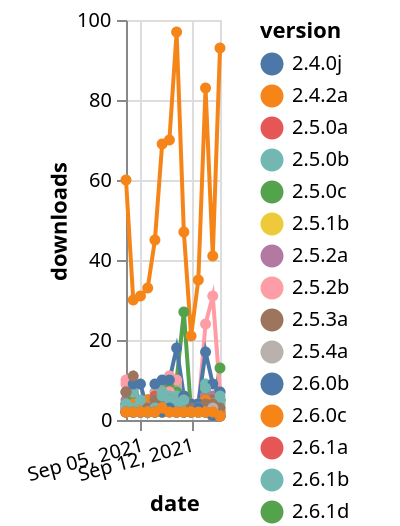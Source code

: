 {"$schema": "https://vega.github.io/schema/vega-lite/v5.json", "description": "A simple bar chart with embedded data.", "data": {"values": [{"date": "2021-09-03", "total": 2656, "delta": 2, "version": "2.5.0b"}, {"date": "2021-09-04", "total": 2658, "delta": 2, "version": "2.5.0b"}, {"date": "2021-09-05", "total": 2660, "delta": 2, "version": "2.5.0b"}, {"date": "2021-09-06", "total": 2662, "delta": 2, "version": "2.5.0b"}, {"date": "2021-09-07", "total": 2664, "delta": 2, "version": "2.5.0b"}, {"date": "2021-09-08", "total": 2667, "delta": 3, "version": "2.5.0b"}, {"date": "2021-09-09", "total": 2669, "delta": 2, "version": "2.5.0b"}, {"date": "2021-09-10", "total": 2671, "delta": 2, "version": "2.5.0b"}, {"date": "2021-09-11", "total": 2673, "delta": 2, "version": "2.5.0b"}, {"date": "2021-09-12", "total": 2675, "delta": 2, "version": "2.5.0b"}, {"date": "2021-09-13", "total": 2677, "delta": 2, "version": "2.5.0b"}, {"date": "2021-09-14", "total": 2681, "delta": 4, "version": "2.5.0b"}, {"date": "2021-09-15", "total": 2685, "delta": 4, "version": "2.5.0b"}, {"date": "2021-09-16", "total": 2688, "delta": 3, "version": "2.5.0b"}, {"date": "2021-09-03", "total": 8522, "delta": 3, "version": "2.7.1a"}, {"date": "2021-09-04", "total": 8525, "delta": 3, "version": "2.7.1a"}, {"date": "2021-09-05", "total": 8527, "delta": 2, "version": "2.7.1a"}, {"date": "2021-09-06", "total": 8529, "delta": 2, "version": "2.7.1a"}, {"date": "2021-09-07", "total": 8536, "delta": 7, "version": "2.7.1a"}, {"date": "2021-09-08", "total": 8543, "delta": 7, "version": "2.7.1a"}, {"date": "2021-09-09", "total": 8553, "delta": 10, "version": "2.7.1a"}, {"date": "2021-09-10", "total": 8561, "delta": 8, "version": "2.7.1a"}, {"date": "2021-09-11", "total": 8563, "delta": 2, "version": "2.7.1a"}, {"date": "2021-09-12", "total": 8565, "delta": 2, "version": "2.7.1a"}, {"date": "2021-09-13", "total": 8567, "delta": 2, "version": "2.7.1a"}, {"date": "2021-09-14", "total": 8573, "delta": 6, "version": "2.7.1a"}, {"date": "2021-09-15", "total": 8574, "delta": 1, "version": "2.7.1a"}, {"date": "2021-09-16", "total": 8578, "delta": 4, "version": "2.7.1a"}, {"date": "2021-09-03", "total": 2811, "delta": 2, "version": "2.4.0j"}, {"date": "2021-09-04", "total": 2813, "delta": 2, "version": "2.4.0j"}, {"date": "2021-09-05", "total": 2815, "delta": 2, "version": "2.4.0j"}, {"date": "2021-09-06", "total": 2817, "delta": 2, "version": "2.4.0j"}, {"date": "2021-09-07", "total": 2819, "delta": 2, "version": "2.4.0j"}, {"date": "2021-09-08", "total": 2824, "delta": 5, "version": "2.4.0j"}, {"date": "2021-09-09", "total": 2829, "delta": 5, "version": "2.4.0j"}, {"date": "2021-09-10", "total": 2831, "delta": 2, "version": "2.4.0j"}, {"date": "2021-09-11", "total": 2833, "delta": 2, "version": "2.4.0j"}, {"date": "2021-09-12", "total": 2835, "delta": 2, "version": "2.4.0j"}, {"date": "2021-09-13", "total": 2837, "delta": 2, "version": "2.4.0j"}, {"date": "2021-09-14", "total": 2839, "delta": 2, "version": "2.4.0j"}, {"date": "2021-09-15", "total": 2841, "delta": 2, "version": "2.4.0j"}, {"date": "2021-09-16", "total": 2842, "delta": 1, "version": "2.4.0j"}, {"date": "2021-09-03", "total": 2474, "delta": 2, "version": "2.7.5a"}, {"date": "2021-09-04", "total": 2476, "delta": 2, "version": "2.7.5a"}, {"date": "2021-09-05", "total": 2479, "delta": 3, "version": "2.7.5a"}, {"date": "2021-09-06", "total": 2481, "delta": 2, "version": "2.7.5a"}, {"date": "2021-09-07", "total": 2483, "delta": 2, "version": "2.7.5a"}, {"date": "2021-09-08", "total": 2485, "delta": 2, "version": "2.7.5a"}, {"date": "2021-09-09", "total": 2488, "delta": 3, "version": "2.7.5a"}, {"date": "2021-09-10", "total": 2490, "delta": 2, "version": "2.7.5a"}, {"date": "2021-09-11", "total": 2492, "delta": 2, "version": "2.7.5a"}, {"date": "2021-09-12", "total": 2494, "delta": 2, "version": "2.7.5a"}, {"date": "2021-09-13", "total": 2496, "delta": 2, "version": "2.7.5a"}, {"date": "2021-09-14", "total": 2500, "delta": 4, "version": "2.7.5a"}, {"date": "2021-09-15", "total": 2501, "delta": 1, "version": "2.7.5a"}, {"date": "2021-09-16", "total": 2503, "delta": 2, "version": "2.7.5a"}, {"date": "2021-09-03", "total": 3171, "delta": 2, "version": "2.5.0c"}, {"date": "2021-09-04", "total": 3173, "delta": 2, "version": "2.5.0c"}, {"date": "2021-09-05", "total": 3175, "delta": 2, "version": "2.5.0c"}, {"date": "2021-09-06", "total": 3177, "delta": 2, "version": "2.5.0c"}, {"date": "2021-09-07", "total": 3179, "delta": 2, "version": "2.5.0c"}, {"date": "2021-09-08", "total": 3182, "delta": 3, "version": "2.5.0c"}, {"date": "2021-09-09", "total": 3186, "delta": 4, "version": "2.5.0c"}, {"date": "2021-09-10", "total": 3188, "delta": 2, "version": "2.5.0c"}, {"date": "2021-09-11", "total": 3190, "delta": 2, "version": "2.5.0c"}, {"date": "2021-09-12", "total": 3193, "delta": 3, "version": "2.5.0c"}, {"date": "2021-09-13", "total": 3195, "delta": 2, "version": "2.5.0c"}, {"date": "2021-09-14", "total": 3197, "delta": 2, "version": "2.5.0c"}, {"date": "2021-09-15", "total": 3199, "delta": 2, "version": "2.5.0c"}, {"date": "2021-09-16", "total": 3200, "delta": 1, "version": "2.5.0c"}, {"date": "2021-09-03", "total": 1972, "delta": 2, "version": "2.7.2c"}, {"date": "2021-09-04", "total": 1974, "delta": 2, "version": "2.7.2c"}, {"date": "2021-09-05", "total": 1976, "delta": 2, "version": "2.7.2c"}, {"date": "2021-09-06", "total": 1978, "delta": 2, "version": "2.7.2c"}, {"date": "2021-09-07", "total": 1980, "delta": 2, "version": "2.7.2c"}, {"date": "2021-09-08", "total": 1982, "delta": 2, "version": "2.7.2c"}, {"date": "2021-09-09", "total": 1986, "delta": 4, "version": "2.7.2c"}, {"date": "2021-09-10", "total": 1988, "delta": 2, "version": "2.7.2c"}, {"date": "2021-09-11", "total": 1990, "delta": 2, "version": "2.7.2c"}, {"date": "2021-09-12", "total": 1992, "delta": 2, "version": "2.7.2c"}, {"date": "2021-09-13", "total": 1994, "delta": 2, "version": "2.7.2c"}, {"date": "2021-09-14", "total": 1996, "delta": 2, "version": "2.7.2c"}, {"date": "2021-09-15", "total": 1997, "delta": 1, "version": "2.7.2c"}, {"date": "2021-09-16", "total": 1998, "delta": 1, "version": "2.7.2c"}, {"date": "2021-09-03", "total": 7037, "delta": 5, "version": "2.5.2a"}, {"date": "2021-09-04", "total": 7045, "delta": 8, "version": "2.5.2a"}, {"date": "2021-09-05", "total": 7049, "delta": 4, "version": "2.5.2a"}, {"date": "2021-09-06", "total": 7053, "delta": 4, "version": "2.5.2a"}, {"date": "2021-09-07", "total": 7057, "delta": 4, "version": "2.5.2a"}, {"date": "2021-09-08", "total": 7063, "delta": 6, "version": "2.5.2a"}, {"date": "2021-09-09", "total": 7072, "delta": 9, "version": "2.5.2a"}, {"date": "2021-09-10", "total": 7076, "delta": 4, "version": "2.5.2a"}, {"date": "2021-09-11", "total": 7082, "delta": 6, "version": "2.5.2a"}, {"date": "2021-09-12", "total": 7086, "delta": 4, "version": "2.5.2a"}, {"date": "2021-09-13", "total": 7090, "delta": 4, "version": "2.5.2a"}, {"date": "2021-09-14", "total": 7096, "delta": 6, "version": "2.5.2a"}, {"date": "2021-09-15", "total": 7102, "delta": 6, "version": "2.5.2a"}, {"date": "2021-09-16", "total": 7104, "delta": 2, "version": "2.5.2a"}, {"date": "2021-09-03", "total": 38885, "delta": 2, "version": "2.5.3a"}, {"date": "2021-09-04", "total": 38890, "delta": 5, "version": "2.5.3a"}, {"date": "2021-09-05", "total": 38892, "delta": 2, "version": "2.5.3a"}, {"date": "2021-09-06", "total": 38894, "delta": 2, "version": "2.5.3a"}, {"date": "2021-09-07", "total": 38898, "delta": 4, "version": "2.5.3a"}, {"date": "2021-09-08", "total": 38904, "delta": 6, "version": "2.5.3a"}, {"date": "2021-09-09", "total": 38911, "delta": 7, "version": "2.5.3a"}, {"date": "2021-09-10", "total": 38916, "delta": 5, "version": "2.5.3a"}, {"date": "2021-09-11", "total": 38918, "delta": 2, "version": "2.5.3a"}, {"date": "2021-09-12", "total": 38920, "delta": 2, "version": "2.5.3a"}, {"date": "2021-09-13", "total": 38923, "delta": 3, "version": "2.5.3a"}, {"date": "2021-09-14", "total": 38928, "delta": 5, "version": "2.5.3a"}, {"date": "2021-09-15", "total": 38933, "delta": 5, "version": "2.5.3a"}, {"date": "2021-09-16", "total": 38938, "delta": 5, "version": "2.5.3a"}, {"date": "2021-09-03", "total": 12526, "delta": 9, "version": "2.5.2b"}, {"date": "2021-09-04", "total": 12530, "delta": 4, "version": "2.5.2b"}, {"date": "2021-09-05", "total": 12534, "delta": 4, "version": "2.5.2b"}, {"date": "2021-09-06", "total": 12538, "delta": 4, "version": "2.5.2b"}, {"date": "2021-09-07", "total": 12542, "delta": 4, "version": "2.5.2b"}, {"date": "2021-09-08", "total": 12550, "delta": 8, "version": "2.5.2b"}, {"date": "2021-09-09", "total": 12561, "delta": 11, "version": "2.5.2b"}, {"date": "2021-09-10", "total": 12565, "delta": 4, "version": "2.5.2b"}, {"date": "2021-09-11", "total": 12569, "delta": 4, "version": "2.5.2b"}, {"date": "2021-09-12", "total": 12573, "delta": 4, "version": "2.5.2b"}, {"date": "2021-09-13", "total": 12577, "delta": 4, "version": "2.5.2b"}, {"date": "2021-09-14", "total": 12581, "delta": 4, "version": "2.5.2b"}, {"date": "2021-09-15", "total": 12585, "delta": 4, "version": "2.5.2b"}, {"date": "2021-09-16", "total": 12587, "delta": 2, "version": "2.5.2b"}, {"date": "2021-09-03", "total": 4205, "delta": 3, "version": "2.6.0b"}, {"date": "2021-09-04", "total": 4207, "delta": 2, "version": "2.6.0b"}, {"date": "2021-09-05", "total": 4209, "delta": 2, "version": "2.6.0b"}, {"date": "2021-09-06", "total": 4211, "delta": 2, "version": "2.6.0b"}, {"date": "2021-09-07", "total": 4214, "delta": 3, "version": "2.6.0b"}, {"date": "2021-09-08", "total": 4217, "delta": 3, "version": "2.6.0b"}, {"date": "2021-09-09", "total": 4220, "delta": 3, "version": "2.6.0b"}, {"date": "2021-09-10", "total": 4222, "delta": 2, "version": "2.6.0b"}, {"date": "2021-09-11", "total": 4224, "delta": 2, "version": "2.6.0b"}, {"date": "2021-09-12", "total": 4226, "delta": 2, "version": "2.6.0b"}, {"date": "2021-09-13", "total": 4228, "delta": 2, "version": "2.6.0b"}, {"date": "2021-09-14", "total": 4231, "delta": 3, "version": "2.6.0b"}, {"date": "2021-09-15", "total": 4233, "delta": 2, "version": "2.6.0b"}, {"date": "2021-09-16", "total": 4234, "delta": 1, "version": "2.6.0b"}, {"date": "2021-09-03", "total": 5977, "delta": 60, "version": "2.7.9a"}, {"date": "2021-09-04", "total": 6007, "delta": 30, "version": "2.7.9a"}, {"date": "2021-09-05", "total": 6038, "delta": 31, "version": "2.7.9a"}, {"date": "2021-09-06", "total": 6071, "delta": 33, "version": "2.7.9a"}, {"date": "2021-09-07", "total": 6116, "delta": 45, "version": "2.7.9a"}, {"date": "2021-09-08", "total": 6185, "delta": 69, "version": "2.7.9a"}, {"date": "2021-09-09", "total": 6255, "delta": 70, "version": "2.7.9a"}, {"date": "2021-09-10", "total": 6352, "delta": 97, "version": "2.7.9a"}, {"date": "2021-09-11", "total": 6399, "delta": 47, "version": "2.7.9a"}, {"date": "2021-09-12", "total": 6420, "delta": 21, "version": "2.7.9a"}, {"date": "2021-09-13", "total": 6455, "delta": 35, "version": "2.7.9a"}, {"date": "2021-09-14", "total": 6538, "delta": 83, "version": "2.7.9a"}, {"date": "2021-09-15", "total": 6579, "delta": 41, "version": "2.7.9a"}, {"date": "2021-09-16", "total": 6672, "delta": 93, "version": "2.7.9a"}, {"date": "2021-09-03", "total": 4436, "delta": 4, "version": "2.7.7a"}, {"date": "2021-09-04", "total": 4439, "delta": 3, "version": "2.7.7a"}, {"date": "2021-09-05", "total": 4441, "delta": 2, "version": "2.7.7a"}, {"date": "2021-09-06", "total": 4445, "delta": 4, "version": "2.7.7a"}, {"date": "2021-09-07", "total": 4448, "delta": 3, "version": "2.7.7a"}, {"date": "2021-09-08", "total": 4457, "delta": 9, "version": "2.7.7a"}, {"date": "2021-09-09", "total": 4462, "delta": 5, "version": "2.7.7a"}, {"date": "2021-09-10", "total": 4471, "delta": 9, "version": "2.7.7a"}, {"date": "2021-09-11", "total": 4476, "delta": 5, "version": "2.7.7a"}, {"date": "2021-09-12", "total": 4478, "delta": 2, "version": "2.7.7a"}, {"date": "2021-09-13", "total": 4480, "delta": 2, "version": "2.7.7a"}, {"date": "2021-09-14", "total": 4488, "delta": 8, "version": "2.7.7a"}, {"date": "2021-09-15", "total": 4490, "delta": 2, "version": "2.7.7a"}, {"date": "2021-09-16", "total": 4494, "delta": 4, "version": "2.7.7a"}, {"date": "2021-09-03", "total": 2005, "delta": 3, "version": "2.7.5b"}, {"date": "2021-09-04", "total": 2008, "delta": 3, "version": "2.7.5b"}, {"date": "2021-09-05", "total": 2010, "delta": 2, "version": "2.7.5b"}, {"date": "2021-09-06", "total": 2012, "delta": 2, "version": "2.7.5b"}, {"date": "2021-09-07", "total": 2014, "delta": 2, "version": "2.7.5b"}, {"date": "2021-09-08", "total": 2016, "delta": 2, "version": "2.7.5b"}, {"date": "2021-09-09", "total": 2019, "delta": 3, "version": "2.7.5b"}, {"date": "2021-09-10", "total": 2022, "delta": 3, "version": "2.7.5b"}, {"date": "2021-09-11", "total": 2024, "delta": 2, "version": "2.7.5b"}, {"date": "2021-09-12", "total": 2026, "delta": 2, "version": "2.7.5b"}, {"date": "2021-09-13", "total": 2028, "delta": 2, "version": "2.7.5b"}, {"date": "2021-09-14", "total": 2030, "delta": 2, "version": "2.7.5b"}, {"date": "2021-09-15", "total": 2031, "delta": 1, "version": "2.7.5b"}, {"date": "2021-09-16", "total": 2032, "delta": 1, "version": "2.7.5b"}, {"date": "2021-09-03", "total": 3336, "delta": 2, "version": "2.7.0d"}, {"date": "2021-09-04", "total": 3341, "delta": 5, "version": "2.7.0d"}, {"date": "2021-09-05", "total": 3343, "delta": 2, "version": "2.7.0d"}, {"date": "2021-09-06", "total": 3345, "delta": 2, "version": "2.7.0d"}, {"date": "2021-09-07", "total": 3347, "delta": 2, "version": "2.7.0d"}, {"date": "2021-09-08", "total": 3349, "delta": 2, "version": "2.7.0d"}, {"date": "2021-09-09", "total": 3352, "delta": 3, "version": "2.7.0d"}, {"date": "2021-09-10", "total": 3356, "delta": 4, "version": "2.7.0d"}, {"date": "2021-09-11", "total": 3358, "delta": 2, "version": "2.7.0d"}, {"date": "2021-09-12", "total": 3360, "delta": 2, "version": "2.7.0d"}, {"date": "2021-09-13", "total": 3362, "delta": 2, "version": "2.7.0d"}, {"date": "2021-09-14", "total": 3364, "delta": 2, "version": "2.7.0d"}, {"date": "2021-09-15", "total": 3366, "delta": 2, "version": "2.7.0d"}, {"date": "2021-09-16", "total": 3367, "delta": 1, "version": "2.7.0d"}, {"date": "2021-09-03", "total": 2991, "delta": 2, "version": "2.7.0e"}, {"date": "2021-09-04", "total": 2993, "delta": 2, "version": "2.7.0e"}, {"date": "2021-09-05", "total": 2995, "delta": 2, "version": "2.7.0e"}, {"date": "2021-09-06", "total": 2997, "delta": 2, "version": "2.7.0e"}, {"date": "2021-09-07", "total": 2999, "delta": 2, "version": "2.7.0e"}, {"date": "2021-09-08", "total": 3001, "delta": 2, "version": "2.7.0e"}, {"date": "2021-09-09", "total": 3004, "delta": 3, "version": "2.7.0e"}, {"date": "2021-09-10", "total": 3006, "delta": 2, "version": "2.7.0e"}, {"date": "2021-09-11", "total": 3008, "delta": 2, "version": "2.7.0e"}, {"date": "2021-09-12", "total": 3010, "delta": 2, "version": "2.7.0e"}, {"date": "2021-09-13", "total": 3012, "delta": 2, "version": "2.7.0e"}, {"date": "2021-09-14", "total": 3014, "delta": 2, "version": "2.7.0e"}, {"date": "2021-09-15", "total": 3015, "delta": 1, "version": "2.7.0e"}, {"date": "2021-09-16", "total": 3016, "delta": 1, "version": "2.7.0e"}, {"date": "2021-09-03", "total": 2464, "delta": 4, "version": "2.7.4a"}, {"date": "2021-09-04", "total": 2470, "delta": 6, "version": "2.7.4a"}, {"date": "2021-09-05", "total": 2472, "delta": 2, "version": "2.7.4a"}, {"date": "2021-09-06", "total": 2477, "delta": 5, "version": "2.7.4a"}, {"date": "2021-09-07", "total": 2482, "delta": 5, "version": "2.7.4a"}, {"date": "2021-09-08", "total": 2485, "delta": 3, "version": "2.7.4a"}, {"date": "2021-09-09", "total": 2491, "delta": 6, "version": "2.7.4a"}, {"date": "2021-09-10", "total": 2501, "delta": 10, "version": "2.7.4a"}, {"date": "2021-09-11", "total": 2528, "delta": 27, "version": "2.7.4a"}, {"date": "2021-09-12", "total": 2530, "delta": 2, "version": "2.7.4a"}, {"date": "2021-09-13", "total": 2532, "delta": 2, "version": "2.7.4a"}, {"date": "2021-09-14", "total": 2540, "delta": 8, "version": "2.7.4a"}, {"date": "2021-09-15", "total": 2543, "delta": 3, "version": "2.7.4a"}, {"date": "2021-09-16", "total": 2548, "delta": 5, "version": "2.7.4a"}, {"date": "2021-09-03", "total": 3990, "delta": 2, "version": "2.7.0f"}, {"date": "2021-09-04", "total": 3992, "delta": 2, "version": "2.7.0f"}, {"date": "2021-09-05", "total": 3995, "delta": 3, "version": "2.7.0f"}, {"date": "2021-09-06", "total": 3997, "delta": 2, "version": "2.7.0f"}, {"date": "2021-09-07", "total": 3999, "delta": 2, "version": "2.7.0f"}, {"date": "2021-09-08", "total": 4001, "delta": 2, "version": "2.7.0f"}, {"date": "2021-09-09", "total": 4005, "delta": 4, "version": "2.7.0f"}, {"date": "2021-09-10", "total": 4009, "delta": 4, "version": "2.7.0f"}, {"date": "2021-09-11", "total": 4013, "delta": 4, "version": "2.7.0f"}, {"date": "2021-09-12", "total": 4015, "delta": 2, "version": "2.7.0f"}, {"date": "2021-09-13", "total": 4019, "delta": 4, "version": "2.7.0f"}, {"date": "2021-09-14", "total": 4021, "delta": 2, "version": "2.7.0f"}, {"date": "2021-09-15", "total": 4024, "delta": 3, "version": "2.7.0f"}, {"date": "2021-09-16", "total": 4025, "delta": 1, "version": "2.7.0f"}, {"date": "2021-09-03", "total": 3406, "delta": 2, "version": "2.5.1b"}, {"date": "2021-09-04", "total": 3408, "delta": 2, "version": "2.5.1b"}, {"date": "2021-09-05", "total": 3410, "delta": 2, "version": "2.5.1b"}, {"date": "2021-09-06", "total": 3412, "delta": 2, "version": "2.5.1b"}, {"date": "2021-09-07", "total": 3414, "delta": 2, "version": "2.5.1b"}, {"date": "2021-09-08", "total": 3417, "delta": 3, "version": "2.5.1b"}, {"date": "2021-09-09", "total": 3420, "delta": 3, "version": "2.5.1b"}, {"date": "2021-09-10", "total": 3422, "delta": 2, "version": "2.5.1b"}, {"date": "2021-09-11", "total": 3425, "delta": 3, "version": "2.5.1b"}, {"date": "2021-09-12", "total": 3427, "delta": 2, "version": "2.5.1b"}, {"date": "2021-09-13", "total": 3429, "delta": 2, "version": "2.5.1b"}, {"date": "2021-09-14", "total": 3431, "delta": 2, "version": "2.5.1b"}, {"date": "2021-09-15", "total": 3433, "delta": 2, "version": "2.5.1b"}, {"date": "2021-09-16", "total": 3434, "delta": 1, "version": "2.5.1b"}, {"date": "2021-09-03", "total": 70939, "delta": 4, "version": "2.6.1d"}, {"date": "2021-09-04", "total": 70945, "delta": 6, "version": "2.6.1d"}, {"date": "2021-09-05", "total": 70948, "delta": 3, "version": "2.6.1d"}, {"date": "2021-09-06", "total": 70953, "delta": 5, "version": "2.6.1d"}, {"date": "2021-09-07", "total": 70956, "delta": 3, "version": "2.6.1d"}, {"date": "2021-09-08", "total": 70963, "delta": 7, "version": "2.6.1d"}, {"date": "2021-09-09", "total": 70972, "delta": 9, "version": "2.6.1d"}, {"date": "2021-09-10", "total": 70979, "delta": 7, "version": "2.6.1d"}, {"date": "2021-09-11", "total": 70984, "delta": 5, "version": "2.6.1d"}, {"date": "2021-09-12", "total": 70986, "delta": 2, "version": "2.6.1d"}, {"date": "2021-09-13", "total": 70989, "delta": 3, "version": "2.6.1d"}, {"date": "2021-09-14", "total": 70997, "delta": 8, "version": "2.6.1d"}, {"date": "2021-09-15", "total": 71000, "delta": 3, "version": "2.6.1d"}, {"date": "2021-09-16", "total": 71013, "delta": 13, "version": "2.6.1d"}, {"date": "2021-09-03", "total": 10249, "delta": 2, "version": "2.6.0c"}, {"date": "2021-09-04", "total": 10251, "delta": 2, "version": "2.6.0c"}, {"date": "2021-09-05", "total": 10253, "delta": 2, "version": "2.6.0c"}, {"date": "2021-09-06", "total": 10255, "delta": 2, "version": "2.6.0c"}, {"date": "2021-09-07", "total": 10257, "delta": 2, "version": "2.6.0c"}, {"date": "2021-09-08", "total": 10264, "delta": 7, "version": "2.6.0c"}, {"date": "2021-09-09", "total": 10271, "delta": 7, "version": "2.6.0c"}, {"date": "2021-09-10", "total": 10274, "delta": 3, "version": "2.6.0c"}, {"date": "2021-09-11", "total": 10277, "delta": 3, "version": "2.6.0c"}, {"date": "2021-09-12", "total": 10279, "delta": 2, "version": "2.6.0c"}, {"date": "2021-09-13", "total": 10281, "delta": 2, "version": "2.6.0c"}, {"date": "2021-09-14", "total": 10285, "delta": 4, "version": "2.6.0c"}, {"date": "2021-09-15", "total": 10287, "delta": 2, "version": "2.6.0c"}, {"date": "2021-09-16", "total": 10288, "delta": 1, "version": "2.6.0c"}, {"date": "2021-09-03", "total": 5381, "delta": 2, "version": "2.7.2b"}, {"date": "2021-09-04", "total": 5385, "delta": 4, "version": "2.7.2b"}, {"date": "2021-09-05", "total": 5388, "delta": 3, "version": "2.7.2b"}, {"date": "2021-09-06", "total": 5393, "delta": 5, "version": "2.7.2b"}, {"date": "2021-09-07", "total": 5395, "delta": 2, "version": "2.7.2b"}, {"date": "2021-09-08", "total": 5399, "delta": 4, "version": "2.7.2b"}, {"date": "2021-09-09", "total": 5405, "delta": 6, "version": "2.7.2b"}, {"date": "2021-09-10", "total": 5407, "delta": 2, "version": "2.7.2b"}, {"date": "2021-09-11", "total": 5409, "delta": 2, "version": "2.7.2b"}, {"date": "2021-09-12", "total": 5411, "delta": 2, "version": "2.7.2b"}, {"date": "2021-09-13", "total": 5413, "delta": 2, "version": "2.7.2b"}, {"date": "2021-09-14", "total": 5418, "delta": 5, "version": "2.7.2b"}, {"date": "2021-09-15", "total": 5422, "delta": 4, "version": "2.7.2b"}, {"date": "2021-09-16", "total": 5424, "delta": 2, "version": "2.7.2b"}, {"date": "2021-09-03", "total": 6416, "delta": 2, "version": "2.6.1a"}, {"date": "2021-09-04", "total": 6418, "delta": 2, "version": "2.6.1a"}, {"date": "2021-09-05", "total": 6420, "delta": 2, "version": "2.6.1a"}, {"date": "2021-09-06", "total": 6422, "delta": 2, "version": "2.6.1a"}, {"date": "2021-09-07", "total": 6428, "delta": 6, "version": "2.6.1a"}, {"date": "2021-09-08", "total": 6431, "delta": 3, "version": "2.6.1a"}, {"date": "2021-09-09", "total": 6436, "delta": 5, "version": "2.6.1a"}, {"date": "2021-09-10", "total": 6438, "delta": 2, "version": "2.6.1a"}, {"date": "2021-09-11", "total": 6440, "delta": 2, "version": "2.6.1a"}, {"date": "2021-09-12", "total": 6442, "delta": 2, "version": "2.6.1a"}, {"date": "2021-09-13", "total": 6444, "delta": 2, "version": "2.6.1a"}, {"date": "2021-09-14", "total": 6447, "delta": 3, "version": "2.6.1a"}, {"date": "2021-09-15", "total": 6450, "delta": 3, "version": "2.6.1a"}, {"date": "2021-09-16", "total": 6451, "delta": 1, "version": "2.6.1a"}, {"date": "2021-09-03", "total": 4765, "delta": 10, "version": "2.7.5c"}, {"date": "2021-09-04", "total": 4772, "delta": 7, "version": "2.7.5c"}, {"date": "2021-09-05", "total": 4774, "delta": 2, "version": "2.7.5c"}, {"date": "2021-09-06", "total": 4776, "delta": 2, "version": "2.7.5c"}, {"date": "2021-09-07", "total": 4780, "delta": 4, "version": "2.7.5c"}, {"date": "2021-09-08", "total": 4783, "delta": 3, "version": "2.7.5c"}, {"date": "2021-09-09", "total": 4790, "delta": 7, "version": "2.7.5c"}, {"date": "2021-09-10", "total": 4800, "delta": 10, "version": "2.7.5c"}, {"date": "2021-09-11", "total": 4805, "delta": 5, "version": "2.7.5c"}, {"date": "2021-09-12", "total": 4807, "delta": 2, "version": "2.7.5c"}, {"date": "2021-09-13", "total": 4810, "delta": 3, "version": "2.7.5c"}, {"date": "2021-09-14", "total": 4834, "delta": 24, "version": "2.7.5c"}, {"date": "2021-09-15", "total": 4865, "delta": 31, "version": "2.7.5c"}, {"date": "2021-09-16", "total": 4872, "delta": 7, "version": "2.7.5c"}, {"date": "2021-09-03", "total": 2817, "delta": 2, "version": "2.5.0a"}, {"date": "2021-09-04", "total": 2819, "delta": 2, "version": "2.5.0a"}, {"date": "2021-09-05", "total": 2821, "delta": 2, "version": "2.5.0a"}, {"date": "2021-09-06", "total": 2823, "delta": 2, "version": "2.5.0a"}, {"date": "2021-09-07", "total": 2825, "delta": 2, "version": "2.5.0a"}, {"date": "2021-09-08", "total": 2828, "delta": 3, "version": "2.5.0a"}, {"date": "2021-09-09", "total": 2830, "delta": 2, "version": "2.5.0a"}, {"date": "2021-09-10", "total": 2832, "delta": 2, "version": "2.5.0a"}, {"date": "2021-09-11", "total": 2834, "delta": 2, "version": "2.5.0a"}, {"date": "2021-09-12", "total": 2836, "delta": 2, "version": "2.5.0a"}, {"date": "2021-09-13", "total": 2838, "delta": 2, "version": "2.5.0a"}, {"date": "2021-09-14", "total": 2840, "delta": 2, "version": "2.5.0a"}, {"date": "2021-09-15", "total": 2842, "delta": 2, "version": "2.5.0a"}, {"date": "2021-09-16", "total": 2843, "delta": 1, "version": "2.5.0a"}, {"date": "2021-09-03", "total": 50515, "delta": 3, "version": "2.6.1b"}, {"date": "2021-09-04", "total": 50522, "delta": 7, "version": "2.6.1b"}, {"date": "2021-09-05", "total": 50527, "delta": 5, "version": "2.6.1b"}, {"date": "2021-09-06", "total": 50530, "delta": 3, "version": "2.6.1b"}, {"date": "2021-09-07", "total": 50535, "delta": 5, "version": "2.6.1b"}, {"date": "2021-09-08", "total": 50542, "delta": 7, "version": "2.6.1b"}, {"date": "2021-09-09", "total": 50548, "delta": 6, "version": "2.6.1b"}, {"date": "2021-09-10", "total": 50554, "delta": 6, "version": "2.6.1b"}, {"date": "2021-09-11", "total": 50557, "delta": 3, "version": "2.6.1b"}, {"date": "2021-09-12", "total": 50560, "delta": 3, "version": "2.6.1b"}, {"date": "2021-09-13", "total": 50563, "delta": 3, "version": "2.6.1b"}, {"date": "2021-09-14", "total": 50572, "delta": 9, "version": "2.6.1b"}, {"date": "2021-09-15", "total": 50576, "delta": 4, "version": "2.6.1b"}, {"date": "2021-09-16", "total": 50581, "delta": 5, "version": "2.6.1b"}, {"date": "2021-09-03", "total": 6215, "delta": 7, "version": "2.7.8a"}, {"date": "2021-09-04", "total": 6224, "delta": 9, "version": "2.7.8a"}, {"date": "2021-09-05", "total": 6233, "delta": 9, "version": "2.7.8a"}, {"date": "2021-09-06", "total": 6235, "delta": 2, "version": "2.7.8a"}, {"date": "2021-09-07", "total": 6244, "delta": 9, "version": "2.7.8a"}, {"date": "2021-09-08", "total": 6254, "delta": 10, "version": "2.7.8a"}, {"date": "2021-09-09", "total": 6264, "delta": 10, "version": "2.7.8a"}, {"date": "2021-09-10", "total": 6282, "delta": 18, "version": "2.7.8a"}, {"date": "2021-09-11", "total": 6288, "delta": 6, "version": "2.7.8a"}, {"date": "2021-09-12", "total": 6292, "delta": 4, "version": "2.7.8a"}, {"date": "2021-09-13", "total": 6296, "delta": 4, "version": "2.7.8a"}, {"date": "2021-09-14", "total": 6313, "delta": 17, "version": "2.7.8a"}, {"date": "2021-09-15", "total": 6322, "delta": 9, "version": "2.7.8a"}, {"date": "2021-09-16", "total": 6329, "delta": 7, "version": "2.7.8a"}, {"date": "2021-09-03", "total": 11092, "delta": 7, "version": "2.7.6a"}, {"date": "2021-09-04", "total": 11103, "delta": 11, "version": "2.7.6a"}, {"date": "2021-09-05", "total": 11105, "delta": 2, "version": "2.7.6a"}, {"date": "2021-09-06", "total": 11108, "delta": 3, "version": "2.7.6a"}, {"date": "2021-09-07", "total": 11113, "delta": 5, "version": "2.7.6a"}, {"date": "2021-09-08", "total": 11117, "delta": 4, "version": "2.7.6a"}, {"date": "2021-09-09", "total": 11122, "delta": 5, "version": "2.7.6a"}, {"date": "2021-09-10", "total": 11125, "delta": 3, "version": "2.7.6a"}, {"date": "2021-09-11", "total": 11130, "delta": 5, "version": "2.7.6a"}, {"date": "2021-09-12", "total": 11133, "delta": 3, "version": "2.7.6a"}, {"date": "2021-09-13", "total": 11136, "delta": 3, "version": "2.7.6a"}, {"date": "2021-09-14", "total": 11140, "delta": 4, "version": "2.7.6a"}, {"date": "2021-09-15", "total": 11144, "delta": 4, "version": "2.7.6a"}, {"date": "2021-09-16", "total": 11147, "delta": 3, "version": "2.7.6a"}, {"date": "2021-09-03", "total": 2609, "delta": 2, "version": "2.7.0b"}, {"date": "2021-09-04", "total": 2611, "delta": 2, "version": "2.7.0b"}, {"date": "2021-09-05", "total": 2613, "delta": 2, "version": "2.7.0b"}, {"date": "2021-09-06", "total": 2615, "delta": 2, "version": "2.7.0b"}, {"date": "2021-09-07", "total": 2617, "delta": 2, "version": "2.7.0b"}, {"date": "2021-09-08", "total": 2619, "delta": 2, "version": "2.7.0b"}, {"date": "2021-09-09", "total": 2622, "delta": 3, "version": "2.7.0b"}, {"date": "2021-09-10", "total": 2624, "delta": 2, "version": "2.7.0b"}, {"date": "2021-09-11", "total": 2626, "delta": 2, "version": "2.7.0b"}, {"date": "2021-09-12", "total": 2628, "delta": 2, "version": "2.7.0b"}, {"date": "2021-09-13", "total": 2630, "delta": 2, "version": "2.7.0b"}, {"date": "2021-09-14", "total": 2632, "delta": 2, "version": "2.7.0b"}, {"date": "2021-09-15", "total": 2633, "delta": 1, "version": "2.7.0b"}, {"date": "2021-09-16", "total": 2634, "delta": 1, "version": "2.7.0b"}, {"date": "2021-09-03", "total": 7066, "delta": 3, "version": "2.5.4a"}, {"date": "2021-09-04", "total": 7068, "delta": 2, "version": "2.5.4a"}, {"date": "2021-09-05", "total": 7070, "delta": 2, "version": "2.5.4a"}, {"date": "2021-09-06", "total": 7072, "delta": 2, "version": "2.5.4a"}, {"date": "2021-09-07", "total": 7074, "delta": 2, "version": "2.5.4a"}, {"date": "2021-09-08", "total": 7077, "delta": 3, "version": "2.5.4a"}, {"date": "2021-09-09", "total": 7080, "delta": 3, "version": "2.5.4a"}, {"date": "2021-09-10", "total": 7082, "delta": 2, "version": "2.5.4a"}, {"date": "2021-09-11", "total": 7084, "delta": 2, "version": "2.5.4a"}, {"date": "2021-09-12", "total": 7086, "delta": 2, "version": "2.5.4a"}, {"date": "2021-09-13", "total": 7089, "delta": 3, "version": "2.5.4a"}, {"date": "2021-09-14", "total": 7091, "delta": 2, "version": "2.5.4a"}, {"date": "2021-09-15", "total": 7094, "delta": 3, "version": "2.5.4a"}, {"date": "2021-09-16", "total": 7095, "delta": 1, "version": "2.5.4a"}, {"date": "2021-09-03", "total": 17057, "delta": 4, "version": "2.7.3a"}, {"date": "2021-09-04", "total": 17060, "delta": 3, "version": "2.7.3a"}, {"date": "2021-09-05", "total": 17062, "delta": 2, "version": "2.7.3a"}, {"date": "2021-09-06", "total": 17064, "delta": 2, "version": "2.7.3a"}, {"date": "2021-09-07", "total": 17067, "delta": 3, "version": "2.7.3a"}, {"date": "2021-09-08", "total": 17073, "delta": 6, "version": "2.7.3a"}, {"date": "2021-09-09", "total": 17078, "delta": 5, "version": "2.7.3a"}, {"date": "2021-09-10", "total": 17082, "delta": 4, "version": "2.7.3a"}, {"date": "2021-09-11", "total": 17087, "delta": 5, "version": "2.7.3a"}, {"date": "2021-09-12", "total": 17089, "delta": 2, "version": "2.7.3a"}, {"date": "2021-09-13", "total": 17091, "delta": 2, "version": "2.7.3a"}, {"date": "2021-09-14", "total": 17099, "delta": 8, "version": "2.7.3a"}, {"date": "2021-09-15", "total": 17101, "delta": 2, "version": "2.7.3a"}, {"date": "2021-09-16", "total": 17107, "delta": 6, "version": "2.7.3a"}, {"date": "2021-09-03", "total": 2491, "delta": 2, "version": "2.7.2a"}, {"date": "2021-09-04", "total": 2493, "delta": 2, "version": "2.7.2a"}, {"date": "2021-09-05", "total": 2495, "delta": 2, "version": "2.7.2a"}, {"date": "2021-09-06", "total": 2497, "delta": 2, "version": "2.7.2a"}, {"date": "2021-09-07", "total": 2499, "delta": 2, "version": "2.7.2a"}, {"date": "2021-09-08", "total": 2501, "delta": 2, "version": "2.7.2a"}, {"date": "2021-09-09", "total": 2504, "delta": 3, "version": "2.7.2a"}, {"date": "2021-09-10", "total": 2506, "delta": 2, "version": "2.7.2a"}, {"date": "2021-09-11", "total": 2508, "delta": 2, "version": "2.7.2a"}, {"date": "2021-09-12", "total": 2510, "delta": 2, "version": "2.7.2a"}, {"date": "2021-09-13", "total": 2513, "delta": 3, "version": "2.7.2a"}, {"date": "2021-09-14", "total": 2515, "delta": 2, "version": "2.7.2a"}, {"date": "2021-09-15", "total": 2516, "delta": 1, "version": "2.7.2a"}, {"date": "2021-09-16", "total": 2517, "delta": 1, "version": "2.7.2a"}, {"date": "2021-09-03", "total": 3222, "delta": 2, "version": "2.4.2a"}, {"date": "2021-09-04", "total": 3224, "delta": 2, "version": "2.4.2a"}, {"date": "2021-09-05", "total": 3226, "delta": 2, "version": "2.4.2a"}, {"date": "2021-09-06", "total": 3228, "delta": 2, "version": "2.4.2a"}, {"date": "2021-09-07", "total": 3230, "delta": 2, "version": "2.4.2a"}, {"date": "2021-09-08", "total": 3233, "delta": 3, "version": "2.4.2a"}, {"date": "2021-09-09", "total": 3235, "delta": 2, "version": "2.4.2a"}, {"date": "2021-09-10", "total": 3237, "delta": 2, "version": "2.4.2a"}, {"date": "2021-09-11", "total": 3239, "delta": 2, "version": "2.4.2a"}, {"date": "2021-09-12", "total": 3241, "delta": 2, "version": "2.4.2a"}, {"date": "2021-09-13", "total": 3243, "delta": 2, "version": "2.4.2a"}, {"date": "2021-09-14", "total": 3245, "delta": 2, "version": "2.4.2a"}, {"date": "2021-09-15", "total": 3247, "delta": 2, "version": "2.4.2a"}, {"date": "2021-09-16", "total": 3248, "delta": 1, "version": "2.4.2a"}]}, "width": "container", "mark": {"type": "line", "point": {"filled": true}}, "encoding": {"x": {"field": "date", "type": "temporal", "timeUnit": "yearmonthdate", "title": "date", "axis": {"labelAngle": -15}}, "y": {"field": "delta", "type": "quantitative", "title": "downloads"}, "color": {"field": "version", "type": "nominal"}, "tooltip": {"field": "delta"}}}